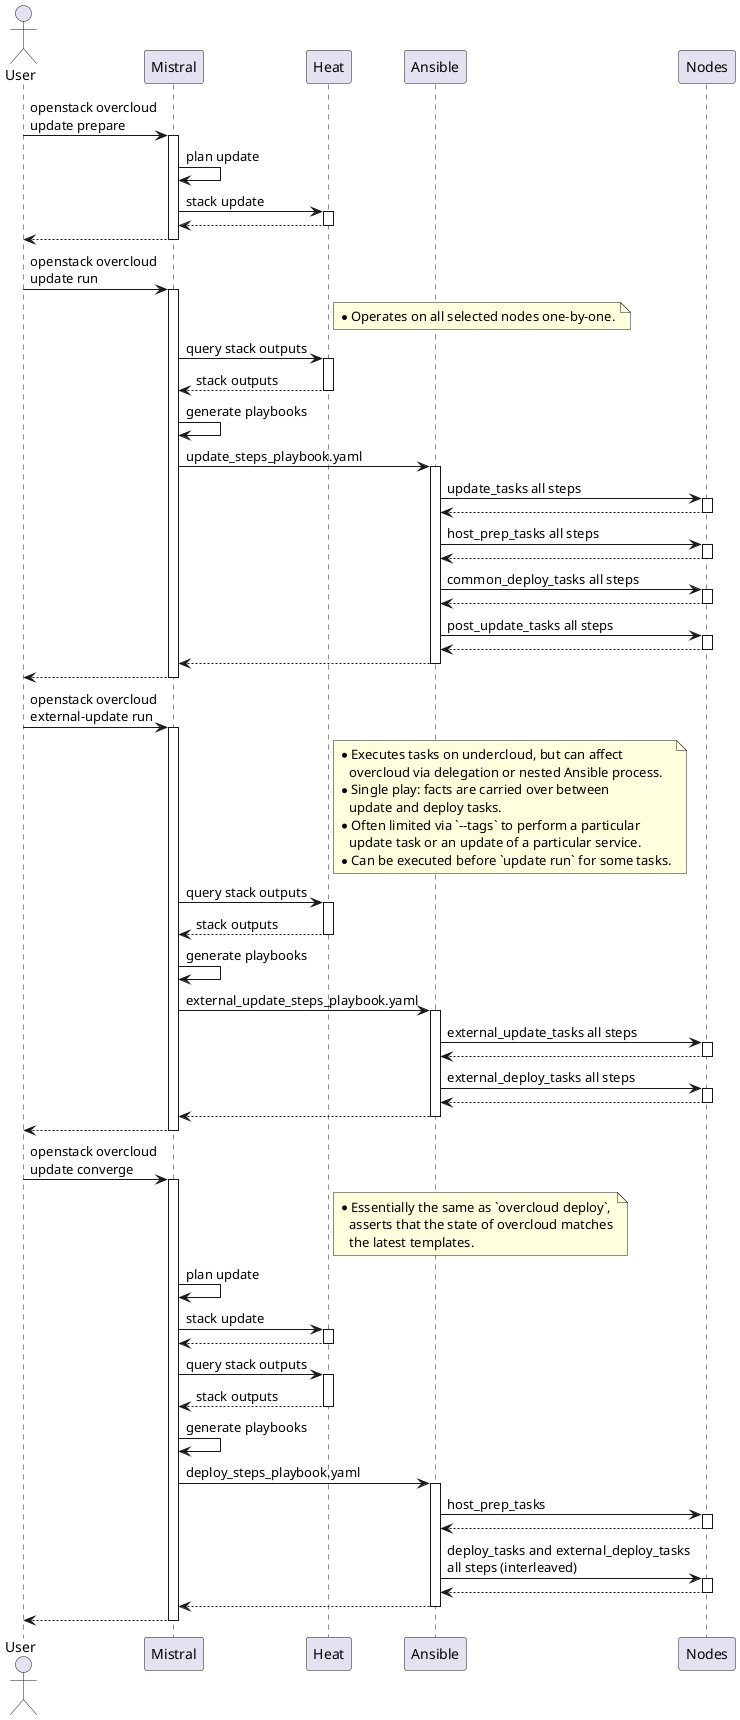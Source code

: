 ' The png image can be generated by running:
'
'     plantuml minor_update.plantuml

@startuml

actor User
participant Mistral
participant Heat
participant Ansible
participant Nodes
' in newer versions of plantuml we should use: collections Nodes


' === UPDATE PREPARE ===

User -> Mistral : openstack overcloud\nupdate prepare
activate Mistral

Mistral -> Mistral : plan update

Mistral -> Heat : stack update
activate Heat

Heat --> Mistral
deactivate Heat

Mistral --> User
deactivate Mistral


' === UPDATE RUN ===

User -> Mistral : openstack overcloud\nupdate run
activate Mistral
note right of Heat
    * Operates on all selected nodes one-by-one.
end note

Mistral -> Heat : query stack outputs
activate Heat

Heat --> Mistral : stack outputs
deactivate Heat

Mistral -> Mistral : generate playbooks

Mistral -> Ansible : update_steps_playbook.yaml
activate Ansible

Ansible -> Nodes : update_tasks all steps
activate Nodes

Nodes --> Ansible
deactivate Nodes

Ansible -> Nodes : host_prep_tasks all steps
activate Nodes

Nodes --> Ansible
deactivate Nodes

Ansible -> Nodes : common_deploy_tasks all steps
activate Nodes

Nodes --> Ansible
deactivate Nodes

Ansible -> Nodes : post_update_tasks all steps
activate Nodes

Nodes --> Ansible
deactivate Nodes

Ansible --> Mistral
deactivate Ansible

Mistral --> User :
deactivate Mistral


' === EXTERNAL UPDATE RUN ===

User -> Mistral : openstack overcloud\nexternal-update run
activate Mistral
note right of Heat
    * Executes tasks on undercloud, but can affect
       overcloud via delegation or nested Ansible process.
    * Single play: facts are carried over between
       update and deploy tasks.
    * Often limited via `--tags` to perform a particular
       update task or an update of a particular service.
    * Can be executed before `update run` for some tasks.
end note

Mistral -> Heat : query stack outputs
activate Heat

Heat --> Mistral : stack outputs
deactivate Heat

Mistral -> Mistral : generate playbooks

Mistral -> Ansible : external_update_steps_playbook.yaml
activate Ansible

Ansible -> Nodes : external_update_tasks all steps
activate Nodes

Nodes --> Ansible
deactivate Nodes

Ansible -> Nodes : external_deploy_tasks all steps
activate Nodes

Nodes --> Ansible
deactivate Nodes

Ansible --> Mistral
deactivate Ansible

Mistral --> User :
deactivate Mistral


' === UPDATE CONVERGE ===

User -> Mistral : openstack overcloud\nupdate converge
activate Mistral
note right of Heat
    * Essentially the same as `overcloud deploy`,
       asserts that the state of overcloud matches
       the latest templates.
end note

Mistral -> Mistral : plan update

Mistral -> Heat : stack update
activate Heat

Heat --> Mistral
deactivate Heat

Mistral -> Heat : query stack outputs
activate Heat

Heat --> Mistral : stack outputs
deactivate Heat

Mistral -> Mistral : generate playbooks

Mistral -> Ansible : deploy_steps_playbook.yaml
activate Ansible

Ansible -> Nodes : host_prep_tasks
activate Nodes

Nodes --> Ansible
deactivate Nodes

Ansible -> Nodes : deploy_tasks and external_deploy_tasks\nall steps (interleaved)
activate Nodes

Nodes --> Ansible
deactivate Nodes

Ansible --> Mistral
deactivate Ansible

Mistral --> User :
deactivate Mistral


@enduml
